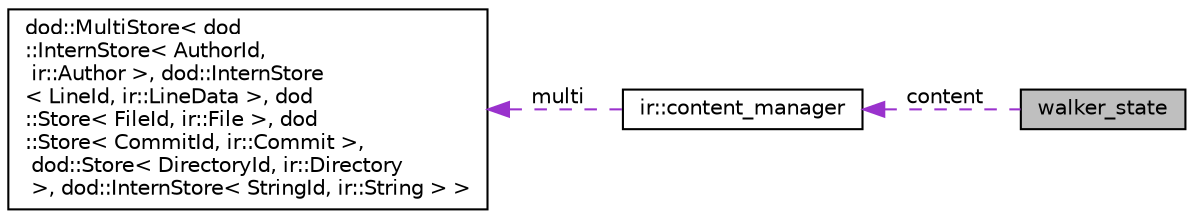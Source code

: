 digraph "walker_state"
{
 // LATEX_PDF_SIZE
  edge [fontname="Helvetica",fontsize="10",labelfontname="Helvetica",labelfontsize="10"];
  node [fontname="Helvetica",fontsize="10",shape=record];
  rankdir="LR";
  Node1 [label="walker_state",height=0.2,width=0.4,color="black", fillcolor="grey75", style="filled", fontcolor="black",tooltip="Mutable state passed around walker configurations."];
  Node2 -> Node1 [dir="back",color="darkorchid3",fontsize="10",style="dashed",label=" content" ,fontname="Helvetica"];
  Node2 [label="ir::content_manager",height=0.2,width=0.4,color="black", fillcolor="white", style="filled",URL="$structir_1_1content__manager.html",tooltip=" "];
  Node3 -> Node2 [dir="back",color="darkorchid3",fontsize="10",style="dashed",label=" multi" ,fontname="Helvetica"];
  Node3 [label="dod::MultiStore\< dod\l::InternStore\< AuthorId,\l ir::Author \>, dod::InternStore\l\< LineId, ir::LineData \>, dod\l::Store\< FileId, ir::File \>, dod\l::Store\< CommitId, ir::Commit \>,\l dod::Store\< DirectoryId, ir::Directory\l \>, dod::InternStore\< StringId, ir::String \> \>",height=0.2,width=0.4,color="black", fillcolor="white", style="filled",URL="$structdod_1_1_multi_store.html",tooltip=" "];
}
